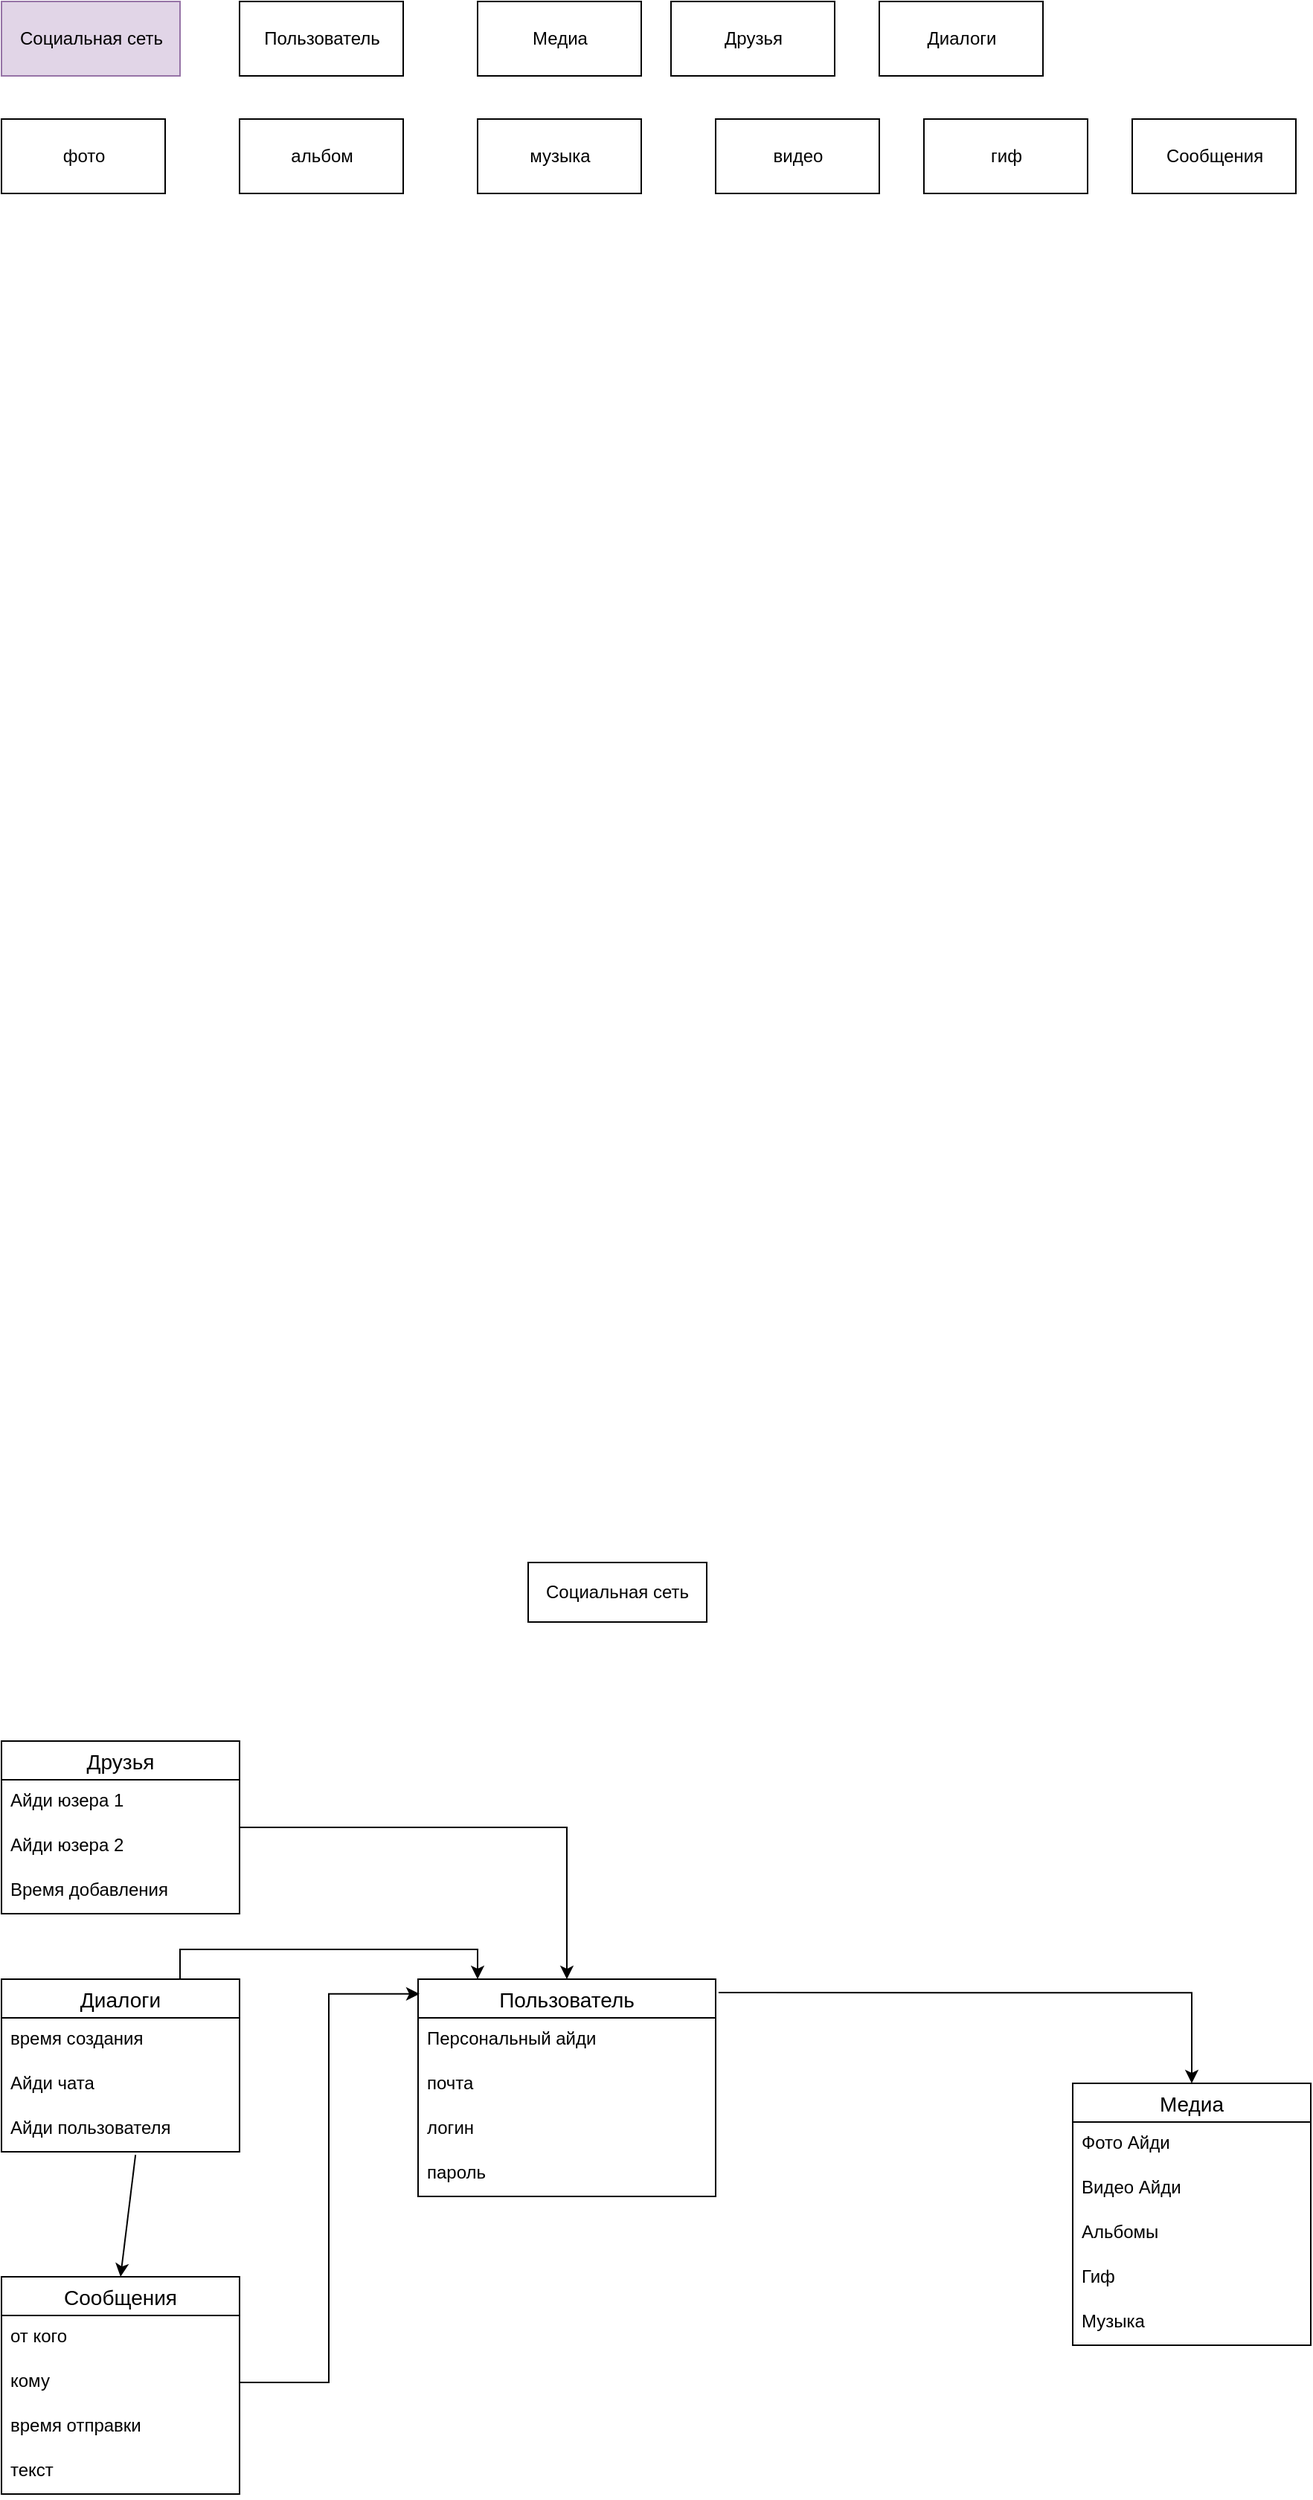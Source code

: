<mxfile version="20.5.3" type="github">
  <diagram id="892sodERZgvS5ch3GcTH" name="Страница 1">
    <mxGraphModel dx="1422" dy="1963" grid="1" gridSize="10" guides="1" tooltips="1" connect="1" arrows="1" fold="1" page="1" pageScale="1" pageWidth="827" pageHeight="1169" math="0" shadow="0">
      <root>
        <mxCell id="0" />
        <mxCell id="1" parent="0" />
        <mxCell id="Xirezer4HCwD1WntG53T-5" value="Социальная сеть" style="whiteSpace=wrap;html=1;align=center;" parent="1" vertex="1">
          <mxGeometry x="354" y="-120" width="120" height="40" as="geometry" />
        </mxCell>
        <mxCell id="Xirezer4HCwD1WntG53T-6" value="Сообщения" style="swimlane;fontStyle=0;childLayout=stackLayout;horizontal=1;startSize=26;horizontalStack=0;resizeParent=1;resizeParentMax=0;resizeLast=0;collapsible=1;marginBottom=0;align=center;fontSize=14;" parent="1" vertex="1">
          <mxGeometry y="360" width="160" height="146" as="geometry" />
        </mxCell>
        <mxCell id="Xirezer4HCwD1WntG53T-7" value="от кого" style="text;strokeColor=none;fillColor=none;spacingLeft=4;spacingRight=4;overflow=hidden;rotatable=0;points=[[0,0.5],[1,0.5]];portConstraint=eastwest;fontSize=12;" parent="Xirezer4HCwD1WntG53T-6" vertex="1">
          <mxGeometry y="26" width="160" height="30" as="geometry" />
        </mxCell>
        <mxCell id="Xirezer4HCwD1WntG53T-9" value="кому" style="text;strokeColor=none;fillColor=none;spacingLeft=4;spacingRight=4;overflow=hidden;rotatable=0;points=[[0,0.5],[1,0.5]];portConstraint=eastwest;fontSize=12;" parent="Xirezer4HCwD1WntG53T-6" vertex="1">
          <mxGeometry y="56" width="160" height="30" as="geometry" />
        </mxCell>
        <mxCell id="Xirezer4HCwD1WntG53T-10" value="время отправки" style="text;strokeColor=none;fillColor=none;spacingLeft=4;spacingRight=4;overflow=hidden;rotatable=0;points=[[0,0.5],[1,0.5]];portConstraint=eastwest;fontSize=12;" parent="Xirezer4HCwD1WntG53T-6" vertex="1">
          <mxGeometry y="86" width="160" height="30" as="geometry" />
        </mxCell>
        <mxCell id="Xirezer4HCwD1WntG53T-57" value="текст" style="text;strokeColor=none;fillColor=none;spacingLeft=4;spacingRight=4;overflow=hidden;rotatable=0;points=[[0,0.5],[1,0.5]];portConstraint=eastwest;fontSize=12;" parent="Xirezer4HCwD1WntG53T-6" vertex="1">
          <mxGeometry y="116" width="160" height="30" as="geometry" />
        </mxCell>
        <mxCell id="Xirezer4HCwD1WntG53T-11" value="Пользователь" style="swimlane;fontStyle=0;childLayout=stackLayout;horizontal=1;startSize=26;horizontalStack=0;resizeParent=1;resizeParentMax=0;resizeLast=0;collapsible=1;marginBottom=0;align=center;fontSize=14;" parent="1" vertex="1">
          <mxGeometry x="280" y="160" width="200" height="146" as="geometry" />
        </mxCell>
        <mxCell id="Xirezer4HCwD1WntG53T-12" value="Персональный айди" style="text;strokeColor=none;fillColor=none;spacingLeft=4;spacingRight=4;overflow=hidden;rotatable=0;points=[[0,0.5],[1,0.5]];portConstraint=eastwest;fontSize=12;" parent="Xirezer4HCwD1WntG53T-11" vertex="1">
          <mxGeometry y="26" width="200" height="30" as="geometry" />
        </mxCell>
        <mxCell id="Xirezer4HCwD1WntG53T-13" value="почта" style="text;strokeColor=none;fillColor=none;spacingLeft=4;spacingRight=4;overflow=hidden;rotatable=0;points=[[0,0.5],[1,0.5]];portConstraint=eastwest;fontSize=12;" parent="Xirezer4HCwD1WntG53T-11" vertex="1">
          <mxGeometry y="56" width="200" height="30" as="geometry" />
        </mxCell>
        <mxCell id="Xirezer4HCwD1WntG53T-14" value="логин" style="text;strokeColor=none;fillColor=none;spacingLeft=4;spacingRight=4;overflow=hidden;rotatable=0;points=[[0,0.5],[1,0.5]];portConstraint=eastwest;fontSize=12;" parent="Xirezer4HCwD1WntG53T-11" vertex="1">
          <mxGeometry y="86" width="200" height="30" as="geometry" />
        </mxCell>
        <mxCell id="Xirezer4HCwD1WntG53T-15" value="пароль" style="text;strokeColor=none;fillColor=none;spacingLeft=4;spacingRight=4;overflow=hidden;rotatable=0;points=[[0,0.5],[1,0.5]];portConstraint=eastwest;fontSize=12;" parent="Xirezer4HCwD1WntG53T-11" vertex="1">
          <mxGeometry y="116" width="200" height="30" as="geometry" />
        </mxCell>
        <mxCell id="Xirezer4HCwD1WntG53T-16" value="Диалоги" style="swimlane;fontStyle=0;childLayout=stackLayout;horizontal=1;startSize=26;horizontalStack=0;resizeParent=1;resizeParentMax=0;resizeLast=0;collapsible=1;marginBottom=0;align=center;fontSize=14;" parent="1" vertex="1">
          <mxGeometry y="160" width="160" height="116" as="geometry" />
        </mxCell>
        <mxCell id="Xirezer4HCwD1WntG53T-55" value="время создания" style="text;strokeColor=none;fillColor=none;spacingLeft=4;spacingRight=4;overflow=hidden;rotatable=0;points=[[0,0.5],[1,0.5]];portConstraint=eastwest;fontSize=12;" parent="Xirezer4HCwD1WntG53T-16" vertex="1">
          <mxGeometry y="26" width="160" height="30" as="geometry" />
        </mxCell>
        <mxCell id="Xirezer4HCwD1WntG53T-56" value="Айди чата" style="text;strokeColor=none;fillColor=none;spacingLeft=4;spacingRight=4;overflow=hidden;rotatable=0;points=[[0,0.5],[1,0.5]];portConstraint=eastwest;fontSize=12;" parent="Xirezer4HCwD1WntG53T-16" vertex="1">
          <mxGeometry y="56" width="160" height="30" as="geometry" />
        </mxCell>
        <mxCell id="GbVH4vLNhWq1VfWrqkJQ-3" value="Айди пользователя" style="text;strokeColor=none;fillColor=none;spacingLeft=4;spacingRight=4;overflow=hidden;rotatable=0;points=[[0,0.5],[1,0.5]];portConstraint=eastwest;fontSize=12;" vertex="1" parent="Xirezer4HCwD1WntG53T-16">
          <mxGeometry y="86" width="160" height="30" as="geometry" />
        </mxCell>
        <mxCell id="Xirezer4HCwD1WntG53T-30" style="edgeStyle=none;rounded=0;orthogonalLoop=1;jettySize=auto;html=1;entryX=0.5;entryY=0;entryDx=0;entryDy=0;exitX=0.563;exitY=1.067;exitDx=0;exitDy=0;exitPerimeter=0;" parent="1" target="Xirezer4HCwD1WntG53T-6" edge="1" source="GbVH4vLNhWq1VfWrqkJQ-3">
          <mxGeometry relative="1" as="geometry">
            <mxPoint x="80" y="280" as="sourcePoint" />
          </mxGeometry>
        </mxCell>
        <mxCell id="Xirezer4HCwD1WntG53T-51" value="Медиа" style="swimlane;fontStyle=0;childLayout=stackLayout;horizontal=1;startSize=26;horizontalStack=0;resizeParent=1;resizeParentMax=0;resizeLast=0;collapsible=1;marginBottom=0;align=center;fontSize=14;" parent="1" vertex="1">
          <mxGeometry x="720" y="230" width="160" height="176" as="geometry" />
        </mxCell>
        <mxCell id="Xirezer4HCwD1WntG53T-52" value="Фото Айди" style="text;strokeColor=none;fillColor=none;spacingLeft=4;spacingRight=4;overflow=hidden;rotatable=0;points=[[0,0.5],[1,0.5]];portConstraint=eastwest;fontSize=12;" parent="Xirezer4HCwD1WntG53T-51" vertex="1">
          <mxGeometry y="26" width="160" height="30" as="geometry" />
        </mxCell>
        <mxCell id="Xirezer4HCwD1WntG53T-53" value="Видео Айди" style="text;strokeColor=none;fillColor=none;spacingLeft=4;spacingRight=4;overflow=hidden;rotatable=0;points=[[0,0.5],[1,0.5]];portConstraint=eastwest;fontSize=12;" parent="Xirezer4HCwD1WntG53T-51" vertex="1">
          <mxGeometry y="56" width="160" height="30" as="geometry" />
        </mxCell>
        <mxCell id="Xirezer4HCwD1WntG53T-59" value="Альбомы" style="text;strokeColor=none;fillColor=none;spacingLeft=4;spacingRight=4;overflow=hidden;rotatable=0;points=[[0,0.5],[1,0.5]];portConstraint=eastwest;fontSize=12;" parent="Xirezer4HCwD1WntG53T-51" vertex="1">
          <mxGeometry y="86" width="160" height="30" as="geometry" />
        </mxCell>
        <mxCell id="Xirezer4HCwD1WntG53T-54" value="Гиф" style="text;strokeColor=none;fillColor=none;spacingLeft=4;spacingRight=4;overflow=hidden;rotatable=0;points=[[0,0.5],[1,0.5]];portConstraint=eastwest;fontSize=12;" parent="Xirezer4HCwD1WntG53T-51" vertex="1">
          <mxGeometry y="116" width="160" height="30" as="geometry" />
        </mxCell>
        <mxCell id="Xirezer4HCwD1WntG53T-58" value="Музыка" style="text;strokeColor=none;fillColor=none;spacingLeft=4;spacingRight=4;overflow=hidden;rotatable=0;points=[[0,0.5],[1,0.5]];portConstraint=eastwest;fontSize=12;" parent="Xirezer4HCwD1WntG53T-51" vertex="1">
          <mxGeometry y="146" width="160" height="30" as="geometry" />
        </mxCell>
        <mxCell id="GbVH4vLNhWq1VfWrqkJQ-2" style="edgeStyle=orthogonalEdgeStyle;rounded=0;orthogonalLoop=1;jettySize=auto;html=1;" edge="1" parent="1" source="Xirezer4HCwD1WntG53T-86" target="Xirezer4HCwD1WntG53T-11">
          <mxGeometry relative="1" as="geometry" />
        </mxCell>
        <mxCell id="Xirezer4HCwD1WntG53T-86" value="Друзья" style="swimlane;fontStyle=0;childLayout=stackLayout;horizontal=1;startSize=26;horizontalStack=0;resizeParent=1;resizeParentMax=0;resizeLast=0;collapsible=1;marginBottom=0;align=center;fontSize=14;" parent="1" vertex="1">
          <mxGeometry width="160" height="116" as="geometry" />
        </mxCell>
        <mxCell id="Xirezer4HCwD1WntG53T-87" value="Айди юзера 1" style="text;strokeColor=none;fillColor=none;spacingLeft=4;spacingRight=4;overflow=hidden;rotatable=0;points=[[0,0.5],[1,0.5]];portConstraint=eastwest;fontSize=12;" parent="Xirezer4HCwD1WntG53T-86" vertex="1">
          <mxGeometry y="26" width="160" height="30" as="geometry" />
        </mxCell>
        <mxCell id="Xirezer4HCwD1WntG53T-88" value="Айди юзера 2" style="text;strokeColor=none;fillColor=none;spacingLeft=4;spacingRight=4;overflow=hidden;rotatable=0;points=[[0,0.5],[1,0.5]];portConstraint=eastwest;fontSize=12;" parent="Xirezer4HCwD1WntG53T-86" vertex="1">
          <mxGeometry y="56" width="160" height="30" as="geometry" />
        </mxCell>
        <mxCell id="Xirezer4HCwD1WntG53T-89" value="Время добавления" style="text;strokeColor=none;fillColor=none;spacingLeft=4;spacingRight=4;overflow=hidden;rotatable=0;points=[[0,0.5],[1,0.5]];portConstraint=eastwest;fontSize=12;" parent="Xirezer4HCwD1WntG53T-86" vertex="1">
          <mxGeometry y="86" width="160" height="30" as="geometry" />
        </mxCell>
        <mxCell id="Xirezer4HCwD1WntG53T-101" value="Социальная сеть" style="html=1;fillColor=#e1d5e7;strokeColor=#9673a6;" parent="1" vertex="1">
          <mxGeometry y="-1169" width="120" height="50" as="geometry" />
        </mxCell>
        <mxCell id="Xirezer4HCwD1WntG53T-102" value="альбом&lt;span style=&quot;color: rgba(0, 0, 0, 0); font-family: monospace; font-size: 0px; text-align: start;&quot;&gt;%3CmxGraphModel%3E%3Croot%3E%3CmxCell%20id%3D%220%22%2F%3E%3CmxCell%20id%3D%221%22%20parent%3D%220%22%2F%3E%3CmxCell%20id%3D%222%22%20value%3D%22Object%22%20style%3D%22html%3D1%3B%22%20vertex%3D%221%22%20parent%3D%221%22%3E%3CmxGeometry%20x%3D%22160%22%20y%3D%22-1090%22%20width%3D%22110%22%20height%3D%2250%22%20as%3D%22geometry%22%2F%3E%3C%2FmxCell%3E%3C%2Froot%3E%3C%2FmxGraphModel%3E&lt;/span&gt;" style="html=1;" parent="1" vertex="1">
          <mxGeometry x="160" y="-1090" width="110" height="50" as="geometry" />
        </mxCell>
        <mxCell id="Xirezer4HCwD1WntG53T-103" value="Пользователь" style="html=1;" parent="1" vertex="1">
          <mxGeometry x="160" y="-1169" width="110" height="50" as="geometry" />
        </mxCell>
        <mxCell id="Xirezer4HCwD1WntG53T-104" value="фото" style="html=1;" parent="1" vertex="1">
          <mxGeometry y="-1090" width="110" height="50" as="geometry" />
        </mxCell>
        <mxCell id="Xirezer4HCwD1WntG53T-105" value="музыка" style="html=1;" parent="1" vertex="1">
          <mxGeometry x="320" y="-1090" width="110" height="50" as="geometry" />
        </mxCell>
        <mxCell id="Xirezer4HCwD1WntG53T-106" value="Друзья" style="html=1;" parent="1" vertex="1">
          <mxGeometry x="450" y="-1169" width="110" height="50" as="geometry" />
        </mxCell>
        <mxCell id="Xirezer4HCwD1WntG53T-107" value="Медиа" style="html=1;" parent="1" vertex="1">
          <mxGeometry x="320" y="-1169" width="110" height="50" as="geometry" />
        </mxCell>
        <mxCell id="Xirezer4HCwD1WntG53T-108" value="гиф" style="html=1;" parent="1" vertex="1">
          <mxGeometry x="620" y="-1090" width="110" height="50" as="geometry" />
        </mxCell>
        <mxCell id="Xirezer4HCwD1WntG53T-109" value="видео" style="html=1;" parent="1" vertex="1">
          <mxGeometry x="480" y="-1090" width="110" height="50" as="geometry" />
        </mxCell>
        <mxCell id="Xirezer4HCwD1WntG53T-110" value="Сообщения" style="html=1;" parent="1" vertex="1">
          <mxGeometry x="760" y="-1090" width="110" height="50" as="geometry" />
        </mxCell>
        <mxCell id="Xirezer4HCwD1WntG53T-111" value="Диалоги" style="html=1;" parent="1" vertex="1">
          <mxGeometry x="590" y="-1169" width="110" height="50" as="geometry" />
        </mxCell>
        <mxCell id="Xirezer4HCwD1WntG53T-139" style="edgeStyle=orthogonalEdgeStyle;rounded=0;orthogonalLoop=1;jettySize=auto;html=1;entryX=0.5;entryY=0;entryDx=0;entryDy=0;exitX=1.01;exitY=0.062;exitDx=0;exitDy=0;exitPerimeter=0;" parent="1" source="Xirezer4HCwD1WntG53T-11" target="Xirezer4HCwD1WntG53T-51" edge="1">
          <mxGeometry relative="1" as="geometry" />
        </mxCell>
        <mxCell id="GbVH4vLNhWq1VfWrqkJQ-4" style="edgeStyle=orthogonalEdgeStyle;rounded=0;orthogonalLoop=1;jettySize=auto;html=1;entryX=0.2;entryY=0;entryDx=0;entryDy=0;entryPerimeter=0;exitX=0.75;exitY=0;exitDx=0;exitDy=0;" edge="1" parent="1" source="Xirezer4HCwD1WntG53T-16" target="Xirezer4HCwD1WntG53T-11">
          <mxGeometry relative="1" as="geometry" />
        </mxCell>
        <mxCell id="GbVH4vLNhWq1VfWrqkJQ-5" style="edgeStyle=orthogonalEdgeStyle;rounded=0;orthogonalLoop=1;jettySize=auto;html=1;entryX=0.005;entryY=0.068;entryDx=0;entryDy=0;entryPerimeter=0;" edge="1" parent="1" source="Xirezer4HCwD1WntG53T-9" target="Xirezer4HCwD1WntG53T-11">
          <mxGeometry relative="1" as="geometry" />
        </mxCell>
      </root>
    </mxGraphModel>
  </diagram>
</mxfile>
